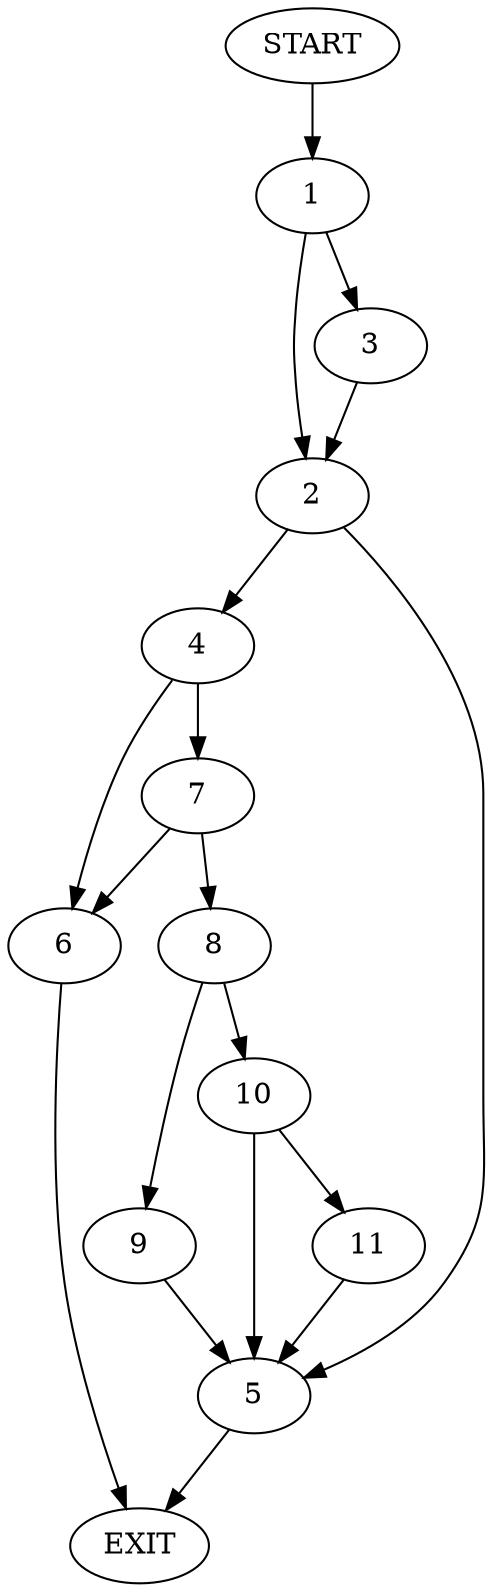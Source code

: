 digraph {
0 [label="START"]
12 [label="EXIT"]
0 -> 1
1 -> 2
1 -> 3
3 -> 2
2 -> 4
2 -> 5
4 -> 6
4 -> 7
5 -> 12
6 -> 12
7 -> 6
7 -> 8
8 -> 9
8 -> 10
10 -> 11
10 -> 5
9 -> 5
11 -> 5
}
